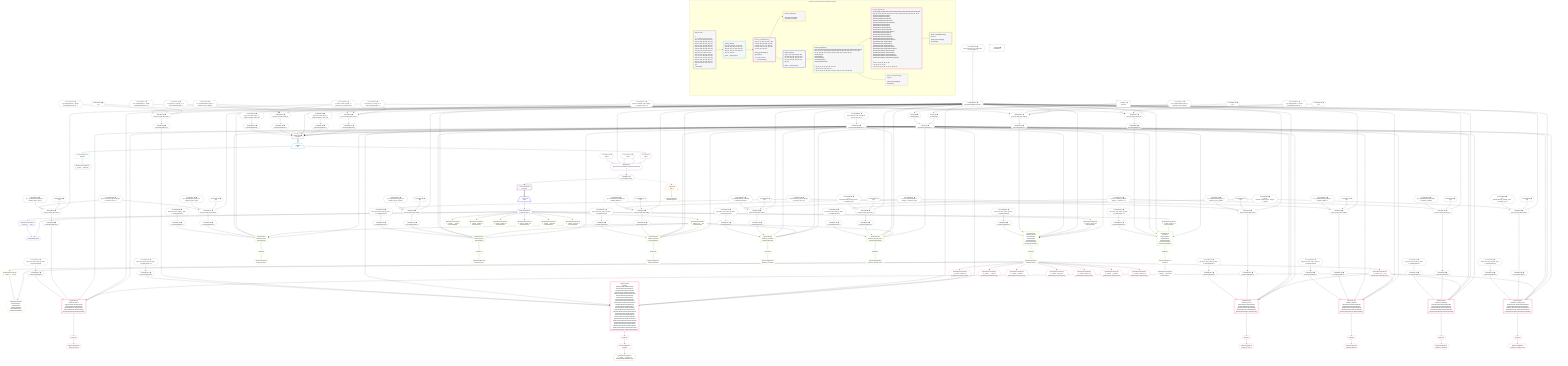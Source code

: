 %%{init: {'themeVariables': { 'fontSize': '12px'}}}%%
graph TD
    classDef path fill:#eee,stroke:#000,color:#000
    classDef plan fill:#fff,stroke-width:1px,color:#000
    classDef itemplan fill:#fff,stroke-width:2px,color:#000
    classDef unbatchedplan fill:#dff,stroke-width:1px,color:#000
    classDef sideeffectplan fill:#fcc,stroke-width:2px,color:#000
    classDef bucket fill:#f6f6f6,color:#000,stroke-width:2px,text-align:left


    %% plan dependencies
    PgSelect6[["PgSelect[6∈0] ➊<br />ᐸpeopleᐳ"]]:::plan
    Object9{{"Object[9∈0] ➊<br />ᐸ{pgSettings,withPgClient}ᐳ"}}:::plan
    Lambda325{{"Lambda[325∈0] ➊<br />ᐸcalculateLimitAndOffsetSQLᐳ"}}:::plan
    Lambda512{{"Lambda[512∈0] ➊<br />ᐸcalculateOrderBySQLᐳ"}}:::plan
    Lambda517{{"Lambda[517∈0] ➊<br />ᐸcalculateOrderBySQLᐳ"}}:::plan
    Lambda322{{"Lambda[322∈0] ➊<br />ᐸcalculateShouldReverseOrderᐳ"}}:::plan
    Lambda531{{"Lambda[531∈0] ➊<br />ᐸcalculateOrderBySQLᐳ"}}:::plan
    Lambda536{{"Lambda[536∈0] ➊<br />ᐸcalculateOrderBySQLᐳ"}}:::plan
    Object9 & Lambda325 & Lambda512 & Lambda517 & Lambda322 & Lambda325 & Lambda531 & Lambda536 --> PgSelect6
    Object329{{"Object[329∈0] ➊<br />ᐸ{reverse,orders,alias,codec}ᐳ"}}:::plan
    Constant326{{"Constant[326∈0] ➊<br />ᐸ[]ᐳ"}}:::plan
    Constant327{{"Constant[327∈0] ➊<br />ᐸ{ s: Symbol(relational_topics), n: 'relational_topics', [Symᐳ"}}:::plan
    Constant328{{"Constant[328∈0] ➊<br />ᐸ{ name: 'relational_topics', sqlType: { t: 'interfaces_and_uᐳ"}}:::plan
    Lambda322 & Constant326 & Constant327 & Constant328 --> Object329
    Object343{{"Object[343∈0] ➊<br />ᐸ{reverse,orders,alias,codec}ᐳ"}}:::plan
    Constant340{{"Constant[340∈0] ➊<br />ᐸ[]ᐳ"}}:::plan
    Constant341{{"Constant[341∈0] ➊<br />ᐸ{ s: Symbol(relational_posts), n: 'relational_posts', [Symboᐳ"}}:::plan
    Constant342{{"Constant[342∈0] ➊<br />ᐸ{ name: 'relational_posts', sqlType: { t: 'interfaces_and_unᐳ"}}:::plan
    Lambda322 & Constant340 & Constant341 & Constant342 --> Object343
    Object357{{"Object[357∈0] ➊<br />ᐸ{reverse,orders,alias,codec}ᐳ"}}:::plan
    Constant354{{"Constant[354∈0] ➊<br />ᐸ[]ᐳ"}}:::plan
    Constant355{{"Constant[355∈0] ➊<br />ᐸ{ s: Symbol(relational_dividers), n: 'relational_dividers', ᐳ"}}:::plan
    Constant356{{"Constant[356∈0] ➊<br />ᐸ{ name: 'relational_dividers', sqlType: { t: 'interfaces_andᐳ"}}:::plan
    Lambda322 & Constant354 & Constant355 & Constant356 --> Object357
    Object371{{"Object[371∈0] ➊<br />ᐸ{reverse,orders,alias,codec}ᐳ"}}:::plan
    Constant368{{"Constant[368∈0] ➊<br />ᐸ[]ᐳ"}}:::plan
    Constant369{{"Constant[369∈0] ➊<br />ᐸ{ s: Symbol(relational_checklists), n: 'relational_checklistᐳ"}}:::plan
    Constant370{{"Constant[370∈0] ➊<br />ᐸ{ name: 'relational_checklists', sqlType: { t: 'interfaces_aᐳ"}}:::plan
    Lambda322 & Constant368 & Constant369 & Constant370 --> Object371
    Object385{{"Object[385∈0] ➊<br />ᐸ{reverse,orders,alias,codec}ᐳ"}}:::plan
    Constant382{{"Constant[382∈0] ➊<br />ᐸ[]ᐳ"}}:::plan
    Constant383{{"Constant[383∈0] ➊<br />ᐸ{ s: Symbol(relational_checklist_items), n: 'relational_checᐳ"}}:::plan
    Constant384{{"Constant[384∈0] ➊<br />ᐸ{ name: 'relational_checklist_items', sqlType: { t: 'interfaᐳ"}}:::plan
    Lambda322 & Constant382 & Constant383 & Constant384 --> Object385
    Object399{{"Object[399∈0] ➊<br />ᐸ{reverse,orders,alias,codec}ᐳ"}}:::plan
    Constant396{{"Constant[396∈0] ➊<br />ᐸ[]ᐳ"}}:::plan
    Constant397{{"Constant[397∈0] ➊<br />ᐸ{ s: Symbol(relational_topics), n: 'relational_topics', [Symᐳ"}}:::plan
    Lambda322 & Constant396 & Constant397 & Constant328 --> Object399
    Object413{{"Object[413∈0] ➊<br />ᐸ{reverse,orders,alias,codec}ᐳ"}}:::plan
    Constant410{{"Constant[410∈0] ➊<br />ᐸ[]ᐳ"}}:::plan
    Constant411{{"Constant[411∈0] ➊<br />ᐸ{ s: Symbol(relational_posts), n: 'relational_posts', [Symboᐳ"}}:::plan
    Lambda322 & Constant410 & Constant411 & Constant342 --> Object413
    Object427{{"Object[427∈0] ➊<br />ᐸ{reverse,orders,alias,codec}ᐳ"}}:::plan
    Constant424{{"Constant[424∈0] ➊<br />ᐸ[]ᐳ"}}:::plan
    Constant425{{"Constant[425∈0] ➊<br />ᐸ{ s: Symbol(relational_dividers), n: 'relational_dividers', ᐳ"}}:::plan
    Lambda322 & Constant424 & Constant425 & Constant356 --> Object427
    Object441{{"Object[441∈0] ➊<br />ᐸ{reverse,orders,alias,codec}ᐳ"}}:::plan
    Constant438{{"Constant[438∈0] ➊<br />ᐸ[]ᐳ"}}:::plan
    Constant439{{"Constant[439∈0] ➊<br />ᐸ{ s: Symbol(relational_checklists), n: 'relational_checklistᐳ"}}:::plan
    Lambda322 & Constant438 & Constant439 & Constant370 --> Object441
    Object455{{"Object[455∈0] ➊<br />ᐸ{reverse,orders,alias,codec}ᐳ"}}:::plan
    Constant452{{"Constant[452∈0] ➊<br />ᐸ[]ᐳ"}}:::plan
    Constant453{{"Constant[453∈0] ➊<br />ᐸ{ s: Symbol(relational_checklist_items), n: 'relational_checᐳ"}}:::plan
    Lambda322 & Constant452 & Constant453 & Constant384 --> Object455
    Object469{{"Object[469∈0] ➊<br />ᐸ{reverse,orders,alias,codec}ᐳ"}}:::plan
    Constant466{{"Constant[466∈0] ➊<br />ᐸ[]ᐳ"}}:::plan
    Constant467{{"Constant[467∈0] ➊<br />ᐸ{ s: Symbol(people), n: 'people', [Symbol(pg-sql2-type-1)]: ᐳ"}}:::plan
    Constant468{{"Constant[468∈0] ➊<br />ᐸ{ name: 'people', sqlType: { t: 'interfaces_and_unions.peoplᐳ"}}:::plan
    Lambda322 & Constant466 & Constant467 & Constant468 --> Object469
    Object483{{"Object[483∈0] ➊<br />ᐸ{reverse,orders,alias,codec}ᐳ"}}:::plan
    Constant480{{"Constant[480∈0] ➊<br />ᐸ[]ᐳ"}}:::plan
    Constant481{{"Constant[481∈0] ➊<br />ᐸ{ s: Symbol(relational_items), n: 'relational_items', [Symboᐳ"}}:::plan
    Constant482{{"Constant[482∈0] ➊<br />ᐸ{ name: 'relational_items', sqlType: { t: 'interfaces_and_unᐳ"}}:::plan
    Lambda322 & Constant480 & Constant481 & Constant482 --> Object483
    Object497{{"Object[497∈0] ➊<br />ᐸ{reverse,orders,alias,codec}ᐳ"}}:::plan
    Constant494{{"Constant[494∈0] ➊<br />ᐸ[]ᐳ"}}:::plan
    Constant495{{"Constant[495∈0] ➊<br />ᐸ{ s: Symbol(people), n: 'people', [Symbol(pg-sql2-type-1)]: ᐳ"}}:::plan
    Lambda322 & Constant494 & Constant495 & Constant468 --> Object497
    Object511{{"Object[511∈0] ➊<br />ᐸ{reverse,orders,alias,codec}ᐳ"}}:::plan
    Constant508{{"Constant[508∈0] ➊<br />ᐸ[ { fragment: { n: [Array], f: 0, c: 266, [Symbol(pg-sql2-tyᐳ"}}:::plan
    Constant509{{"Constant[509∈0] ➊<br />ᐸ{ s: Symbol(relational_items), n: 'relational_items', [Symboᐳ"}}:::plan
    Lambda322 & Constant508 & Constant509 & Constant482 --> Object511
    Object530{{"Object[530∈0] ➊<br />ᐸ{reverse,orders,alias,codec}ᐳ"}}:::plan
    Constant527{{"Constant[527∈0] ➊<br />ᐸ[ { fragment: { n: [Array], f: 0, c: 1024, [Symbol(pg-sql2-tᐳ"}}:::plan
    Constant528{{"Constant[528∈0] ➊<br />ᐸ{ s: Symbol(people), n: 'people', [Symbol(pg-sql2-type-1)]: ᐳ"}}:::plan
    Lambda322 & Constant527 & Constant528 & Constant468 --> Object530
    Access7{{"Access[7∈0] ➊<br />ᐸ2.pgSettingsᐳ"}}:::plan
    Access8{{"Access[8∈0] ➊<br />ᐸ2.withPgClientᐳ"}}:::plan
    Access7 & Access8 --> Object9
    __Value2["__Value[2∈0] ➊<br />ᐸcontextᐳ"]:::plan
    __Value2 --> Access7
    __Value2 --> Access8
    Constant537{{"Constant[537∈0] ➊<br />ᐸ§{ first: null, last: null, cursorLower: null, cursorUpper: ᐳ"}}:::plan
    Constant537 --> Lambda322
    Constant538{{"Constant[538∈0] ➊<br />ᐸ§{ cursorLower: null, cursorUpper: null, first: null, last: ᐳ"}}:::plan
    Constant538 --> Lambda325
    Lambda330{{"Lambda[330∈0] ➊<br />ᐸcalculateOrderBySQLᐳ"}}:::plan
    Object329 --> Lambda330
    Lambda335{{"Lambda[335∈0] ➊<br />ᐸcalculateOrderBySQLᐳ"}}:::plan
    Constant539{{"Constant[539∈0] ➊<br />ᐸ§{ reverse: false, orders: [], alias: { s: Symbol(relationalᐳ"}}:::plan
    Constant539 --> Lambda335
    Lambda344{{"Lambda[344∈0] ➊<br />ᐸcalculateOrderBySQLᐳ"}}:::plan
    Object343 --> Lambda344
    Lambda349{{"Lambda[349∈0] ➊<br />ᐸcalculateOrderBySQLᐳ"}}:::plan
    Constant540{{"Constant[540∈0] ➊<br />ᐸ§{ reverse: false, orders: [], alias: { s: Symbol(relationalᐳ"}}:::plan
    Constant540 --> Lambda349
    Lambda358{{"Lambda[358∈0] ➊<br />ᐸcalculateOrderBySQLᐳ"}}:::plan
    Object357 --> Lambda358
    Lambda363{{"Lambda[363∈0] ➊<br />ᐸcalculateOrderBySQLᐳ"}}:::plan
    Constant541{{"Constant[541∈0] ➊<br />ᐸ§{ reverse: false, orders: [], alias: { s: Symbol(relationalᐳ"}}:::plan
    Constant541 --> Lambda363
    Lambda372{{"Lambda[372∈0] ➊<br />ᐸcalculateOrderBySQLᐳ"}}:::plan
    Object371 --> Lambda372
    Lambda377{{"Lambda[377∈0] ➊<br />ᐸcalculateOrderBySQLᐳ"}}:::plan
    Constant542{{"Constant[542∈0] ➊<br />ᐸ§{ reverse: false, orders: [], alias: { s: Symbol(relationalᐳ"}}:::plan
    Constant542 --> Lambda377
    Lambda386{{"Lambda[386∈0] ➊<br />ᐸcalculateOrderBySQLᐳ"}}:::plan
    Object385 --> Lambda386
    Lambda391{{"Lambda[391∈0] ➊<br />ᐸcalculateOrderBySQLᐳ"}}:::plan
    Constant543{{"Constant[543∈0] ➊<br />ᐸ§{ reverse: false, orders: [], alias: { s: Symbol(relationalᐳ"}}:::plan
    Constant543 --> Lambda391
    Lambda400{{"Lambda[400∈0] ➊<br />ᐸcalculateOrderBySQLᐳ"}}:::plan
    Object399 --> Lambda400
    Lambda405{{"Lambda[405∈0] ➊<br />ᐸcalculateOrderBySQLᐳ"}}:::plan
    Constant544{{"Constant[544∈0] ➊<br />ᐸ§{ reverse: false, orders: [], alias: { s: Symbol(relationalᐳ"}}:::plan
    Constant544 --> Lambda405
    Lambda414{{"Lambda[414∈0] ➊<br />ᐸcalculateOrderBySQLᐳ"}}:::plan
    Object413 --> Lambda414
    Lambda419{{"Lambda[419∈0] ➊<br />ᐸcalculateOrderBySQLᐳ"}}:::plan
    Constant545{{"Constant[545∈0] ➊<br />ᐸ§{ reverse: false, orders: [], alias: { s: Symbol(relationalᐳ"}}:::plan
    Constant545 --> Lambda419
    Lambda428{{"Lambda[428∈0] ➊<br />ᐸcalculateOrderBySQLᐳ"}}:::plan
    Object427 --> Lambda428
    Lambda433{{"Lambda[433∈0] ➊<br />ᐸcalculateOrderBySQLᐳ"}}:::plan
    Constant546{{"Constant[546∈0] ➊<br />ᐸ§{ reverse: false, orders: [], alias: { s: Symbol(relationalᐳ"}}:::plan
    Constant546 --> Lambda433
    Lambda442{{"Lambda[442∈0] ➊<br />ᐸcalculateOrderBySQLᐳ"}}:::plan
    Object441 --> Lambda442
    Lambda447{{"Lambda[447∈0] ➊<br />ᐸcalculateOrderBySQLᐳ"}}:::plan
    Constant547{{"Constant[547∈0] ➊<br />ᐸ§{ reverse: false, orders: [], alias: { s: Symbol(relationalᐳ"}}:::plan
    Constant547 --> Lambda447
    Lambda456{{"Lambda[456∈0] ➊<br />ᐸcalculateOrderBySQLᐳ"}}:::plan
    Object455 --> Lambda456
    Lambda461{{"Lambda[461∈0] ➊<br />ᐸcalculateOrderBySQLᐳ"}}:::plan
    Constant548{{"Constant[548∈0] ➊<br />ᐸ§{ reverse: false, orders: [], alias: { s: Symbol(relationalᐳ"}}:::plan
    Constant548 --> Lambda461
    Lambda470{{"Lambda[470∈0] ➊<br />ᐸcalculateOrderBySQLᐳ"}}:::plan
    Object469 --> Lambda470
    Lambda475{{"Lambda[475∈0] ➊<br />ᐸcalculateOrderBySQLᐳ"}}:::plan
    Constant549{{"Constant[549∈0] ➊<br />ᐸ§{ reverse: false, orders: [], alias: { s: Symbol(people), nᐳ"}}:::plan
    Constant549 --> Lambda475
    Lambda484{{"Lambda[484∈0] ➊<br />ᐸcalculateOrderBySQLᐳ"}}:::plan
    Object483 --> Lambda484
    Lambda489{{"Lambda[489∈0] ➊<br />ᐸcalculateOrderBySQLᐳ"}}:::plan
    Constant550{{"Constant[550∈0] ➊<br />ᐸ§{ reverse: false, orders: [], alias: { s: Symbol(relationalᐳ"}}:::plan
    Constant550 --> Lambda489
    Lambda498{{"Lambda[498∈0] ➊<br />ᐸcalculateOrderBySQLᐳ"}}:::plan
    Object497 --> Lambda498
    Lambda503{{"Lambda[503∈0] ➊<br />ᐸcalculateOrderBySQLᐳ"}}:::plan
    Constant551{{"Constant[551∈0] ➊<br />ᐸ§{ reverse: false, orders: [], alias: { s: Symbol(people), nᐳ"}}:::plan
    Constant551 --> Lambda503
    Object511 --> Lambda512
    Constant552{{"Constant[552∈0] ➊<br />ᐸ§{ reverse: false, orders: [ { fragment: [Object], codec: [Oᐳ"}}:::plan
    Constant552 --> Lambda517
    Object530 --> Lambda531
    Constant553{{"Constant[553∈0] ➊<br />ᐸ§{ reverse: false, orders: [ { fragment: [Object], codec: [Oᐳ"}}:::plan
    Constant553 --> Lambda536
    __Value4["__Value[4∈0] ➊<br />ᐸrootValueᐳ"]:::plan
    Constant320{{"Constant[320∈0] ➊<br />ᐸnullᐳ"}}:::plan
    Constant323{{"Constant[323∈0] ➊<br />ᐸfalseᐳ"}}:::plan
    __Item10[/"__Item[10∈1]<br />ᐸ6ᐳ"\]:::itemplan
    PgSelect6 ==> __Item10
    PgSelectSingle11{{"PgSelectSingle[11∈1]<br />ᐸpeopleᐳ"}}:::plan
    __Item10 --> PgSelectSingle11
    Object521{{"Object[521∈2]<br />ᐸ{rows,first,last,shouldReverseOrder,fetchOneExtra}ᐳ"}}:::plan
    Access519{{"Access[519∈2]<br />ᐸ10.1ᐳ"}}:::plan
    Access519 & Constant320 & Constant320 & Lambda322 & Constant323 --> Object521
    PgClassExpression12{{"PgClassExpression[12∈2]<br />ᐸ__people__.”username”ᐳ"}}:::plan
    PgSelectSingle11 --> PgClassExpression12
    __ListTransform18[["__ListTransform[18∈2]<br />ᐸeach:14ᐳ"]]:::plan
    Lambda522{{"Lambda[522∈2]<br />ᐸreverseIfNecessaryᐳ"}}:::plan
    Lambda522 --> __ListTransform18
    __Item10 --> Access519
    Object521 --> Lambda522
    __Item19[/"__Item[19∈3]<br />ᐸ522ᐳ"\]:::itemplan
    Lambda522 -.-> __Item19
    PgSelectSingle20{{"PgSelectSingle[20∈3]<br />ᐸrelational_itemsᐳ"}}:::plan
    __Item19 --> PgSelectSingle20
    PgPolymorphic24{{"PgPolymorphic[24∈4]"}}:::plan
    PgSelectSingle22{{"PgSelectSingle[22∈4]<br />ᐸrelational_itemsᐳ"}}:::plan
    PgClassExpression23{{"PgClassExpression[23∈4]<br />ᐸ__relation...s__.”type”ᐳ"}}:::plan
    PgSelectSingle22 & PgClassExpression23 --> PgPolymorphic24
    __Item21[/"__Item[21∈4]<br />ᐸ18ᐳ"\]:::itemplan
    __ListTransform18 ==> __Item21
    __Item21 --> PgSelectSingle22
    PgSelectSingle22 --> PgClassExpression23
    PgSelect26[["PgSelect[26∈5]<br />ᐸrelational_topicsᐳ<br />ᐳRelationalTopic"]]:::plan
    PgClassExpression25{{"PgClassExpression[25∈5]<br />ᐸ__relation...ems__.”id”ᐳ<br />ᐳRelationalTopic"}}:::plan
    Object9 & PgClassExpression25 & Lambda322 & Lambda325 & Lambda330 & Lambda335 --> PgSelect26
    PgSelect33[["PgSelect[33∈5]<br />ᐸrelational_itemsᐳ<br />ᐳRelationalTopic<br />ᐳRelationalPost<br />ᐳRelationalDivider<br />ᐳRelationalChecklist<br />ᐳRelationalChecklistItem"]]:::plan
    PgClassExpression32{{"PgClassExpression[32∈5]<br />ᐸ__relation...parent_id”ᐳ<br />ᐳRelationalTopic"}}:::plan
    Object9 & PgClassExpression32 & Lambda322 & Lambda325 & Lambda484 & Lambda489 --> PgSelect33
    PgSelect94[["PgSelect[94∈5]<br />ᐸpeopleᐳ<br />ᐳRelationalTopic<br />ᐳRelationalPost<br />ᐳRelationalDivider<br />ᐳRelationalChecklist<br />ᐳRelationalChecklistItem"]]:::plan
    PgClassExpression93{{"PgClassExpression[93∈5]<br />ᐸ__relation...author_id”ᐳ<br />ᐳRelationalTopic"}}:::plan
    Object9 & PgClassExpression93 & Lambda322 & Lambda325 & Lambda498 & Lambda503 --> PgSelect94
    PgSelect104[["PgSelect[104∈5]<br />ᐸrelational_postsᐳ<br />ᐳRelationalPost"]]:::plan
    Object9 & PgClassExpression25 & Lambda322 & Lambda325 & Lambda344 & Lambda349 --> PgSelect104
    PgSelect158[["PgSelect[158∈5]<br />ᐸrelational_dividersᐳ<br />ᐳRelationalDivider"]]:::plan
    Object9 & PgClassExpression25 & Lambda322 & Lambda325 & Lambda358 & Lambda363 --> PgSelect158
    PgSelect212[["PgSelect[212∈5]<br />ᐸrelational_checklistsᐳ<br />ᐳRelationalChecklist"]]:::plan
    Object9 & PgClassExpression25 & Lambda322 & Lambda325 & Lambda372 & Lambda377 --> PgSelect212
    PgSelect266[["PgSelect[266∈5]<br />ᐸrelational_checklist_itemsᐳ<br />ᐳRelationalChecklistItem"]]:::plan
    Object9 & PgClassExpression25 & Lambda322 & Lambda325 & Lambda386 & Lambda391 --> PgSelect266
    PgPolymorphic38{{"PgPolymorphic[38∈5]<br />ᐳRelationalTopic<br />ᐳRelationalPost<br />ᐳRelationalDivider<br />ᐳRelationalChecklist<br />ᐳRelationalChecklistItem"}}:::plan
    PgSelectSingle36{{"PgSelectSingle[36∈5]<br />ᐸrelational_itemsᐳ"}}:::plan
    PgClassExpression37{{"PgClassExpression[37∈5]<br />ᐸ__relation...s__.”type”ᐳ"}}:::plan
    PgSelectSingle36 & PgClassExpression37 --> PgPolymorphic38
    PgSelectSingle22 --> PgClassExpression25
    First30{{"First[30∈5]"}}:::plan
    PgSelect26 --> First30
    PgSelectSingle31{{"PgSelectSingle[31∈5]<br />ᐸrelational_topicsᐳ"}}:::plan
    First30 --> PgSelectSingle31
    PgSelectSingle22 --> PgClassExpression32
    First35{{"First[35∈5]"}}:::plan
    PgSelect33 --> First35
    First35 --> PgSelectSingle36
    PgSelectSingle36 --> PgClassExpression37
    PgClassExpression92{{"PgClassExpression[92∈5]<br />ᐸ__relation...__.”type2”ᐳ<br />ᐳRelationalTopic"}}:::plan
    PgSelectSingle22 --> PgClassExpression92
    PgSelectSingle22 --> PgClassExpression93
    First96{{"First[96∈5]"}}:::plan
    PgSelect94 --> First96
    PgSelectSingle97{{"PgSelectSingle[97∈5]<br />ᐸpeopleᐳ"}}:::plan
    First96 --> PgSelectSingle97
    PgClassExpression99{{"PgClassExpression[99∈5]<br />ᐸ__relation...”position”ᐳ<br />ᐳRelationalTopic"}}:::plan
    PgSelectSingle22 --> PgClassExpression99
    PgClassExpression100{{"PgClassExpression[100∈5]<br />ᐸ__relation...reated_at”ᐳ<br />ᐳRelationalTopic"}}:::plan
    PgSelectSingle22 --> PgClassExpression100
    PgClassExpression101{{"PgClassExpression[101∈5]<br />ᐸ__relation...pdated_at”ᐳ<br />ᐳRelationalTopic"}}:::plan
    PgSelectSingle22 --> PgClassExpression101
    PgClassExpression102{{"PgClassExpression[102∈5]<br />ᐸ__relation..._archived”ᐳ<br />ᐳRelationalTopic"}}:::plan
    PgSelectSingle22 --> PgClassExpression102
    PgClassExpression103{{"PgClassExpression[103∈5]<br />ᐸ__relation...chived_at”ᐳ<br />ᐳRelationalTopic"}}:::plan
    PgSelectSingle22 --> PgClassExpression103
    First106{{"First[106∈5]"}}:::plan
    PgSelect104 --> First106
    PgSelectSingle107{{"PgSelectSingle[107∈5]<br />ᐸrelational_postsᐳ"}}:::plan
    First106 --> PgSelectSingle107
    First160{{"First[160∈5]"}}:::plan
    PgSelect158 --> First160
    PgSelectSingle161{{"PgSelectSingle[161∈5]<br />ᐸrelational_dividersᐳ"}}:::plan
    First160 --> PgSelectSingle161
    First214{{"First[214∈5]"}}:::plan
    PgSelect212 --> First214
    PgSelectSingle215{{"PgSelectSingle[215∈5]<br />ᐸrelational_checklistsᐳ"}}:::plan
    First214 --> PgSelectSingle215
    First268{{"First[268∈5]"}}:::plan
    PgSelect266 --> First268
    PgSelectSingle269{{"PgSelectSingle[269∈5]<br />ᐸrelational_checklist_itemsᐳ"}}:::plan
    First268 --> PgSelectSingle269
    PgSelect40[["PgSelect[40∈6]<br />ᐸrelational_topicsᐳ<br />ᐳRelationalTopicᐳRelationalTopic<br />ᐳRelationalPostᐳRelationalTopic<br />ᐳRelationalDividerᐳRelationalTopic<br />ᐳRelationalChecklistᐳRelationalTopic<br />ᐳRelationalChecklistItemᐳRelationalTopic"]]:::plan
    PgClassExpression39{{"PgClassExpression[39∈6]<br />ᐸ__relation...ems__.”id”ᐳ<br />ᐳRelationalTopicᐳRelationalTopic"}}:::plan
    Object9 & PgClassExpression39 & Lambda322 & Lambda325 & Lambda400 & Lambda405 --> PgSelect40
    PgSelect49[["PgSelect[49∈6]<br />ᐸpeopleᐳ<br />ᐳRelationalTopicᐳRelationalTopic<br />ᐳRelationalTopicᐳRelationalPost<br />ᐳRelationalTopicᐳRelationalDivider<br />ᐳRelationalTopicᐳRelationalChecklist<br />ᐳRelationalTopicᐳRelationalChecklistItem<br />ᐳRelationalPostᐳRelationalTopic<br />ᐳRelationalPostᐳRelationalPost<br />ᐳRelationalPostᐳRelationalDivider<br />ᐳRelationalPostᐳRelationalChecklist<br />ᐳRelationalPostᐳRelationalChecklistItem<br />ᐳRelationalDividerᐳRelationalTopic<br />ᐳRelationalDividerᐳRelationalPost<br />ᐳRelationalDividerᐳRelationalDivider<br />ᐳRelationalDividerᐳRelationalChecklist<br />ᐳRelationalDividerᐳRelationalChecklistItem<br />ᐳRelationalChecklistᐳRelationalTopic<br />ᐳRelationalChecklistᐳRelationalPost<br />ᐳRelationalChecklistᐳRelationalDivider<br />ᐳRelationalChecklistᐳRelationalChecklist<br />ᐳRelationalChecklistᐳRelationalChecklistItem<br />ᐳRelationalChecklistItemᐳRelationalTopic<br />ᐳRelationalChecklistItemᐳRelationalPost<br />ᐳRelationalChecklistItemᐳRelationalDivider<br />ᐳRelationalChecklistItemᐳRelationalChecklist<br />ᐳRelationalChecklistItemᐳRelationalChecklistItem"]]:::plan
    PgClassExpression48{{"PgClassExpression[48∈6]<br />ᐸ__relation...author_id”ᐳ<br />ᐳRelationalTopicᐳRelationalTopic"}}:::plan
    Object9 & PgClassExpression48 & Lambda322 & Lambda325 & Lambda470 & Lambda475 --> PgSelect49
    PgSelect59[["PgSelect[59∈6]<br />ᐸrelational_postsᐳ<br />ᐳRelationalTopicᐳRelationalPost<br />ᐳRelationalPostᐳRelationalPost<br />ᐳRelationalDividerᐳRelationalPost<br />ᐳRelationalChecklistᐳRelationalPost<br />ᐳRelationalChecklistItemᐳRelationalPost"]]:::plan
    Object9 & PgClassExpression39 & Lambda322 & Lambda325 & Lambda414 & Lambda419 --> PgSelect59
    PgSelect67[["PgSelect[67∈6]<br />ᐸrelational_dividersᐳ<br />ᐳRelationalTopicᐳRelationalDivider<br />ᐳRelationalPostᐳRelationalDivider<br />ᐳRelationalDividerᐳRelationalDivider<br />ᐳRelationalChecklistᐳRelationalDivider<br />ᐳRelationalChecklistItemᐳRelationalDivider"]]:::plan
    Object9 & PgClassExpression39 & Lambda322 & Lambda325 & Lambda428 & Lambda433 --> PgSelect67
    PgSelect75[["PgSelect[75∈6]<br />ᐸrelational_checklistsᐳ<br />ᐳRelationalTopicᐳRelationalChecklist<br />ᐳRelationalPostᐳRelationalChecklist<br />ᐳRelationalDividerᐳRelationalChecklist<br />ᐳRelationalChecklistᐳRelationalChecklist<br />ᐳRelationalChecklistItemᐳRelationalChecklist"]]:::plan
    Object9 & PgClassExpression39 & Lambda322 & Lambda325 & Lambda442 & Lambda447 --> PgSelect75
    PgSelect83[["PgSelect[83∈6]<br />ᐸrelational_checklist_itemsᐳ<br />ᐳRelationalTopicᐳRelationalChecklistItem<br />ᐳRelationalPostᐳRelationalChecklistItem<br />ᐳRelationalDividerᐳRelationalChecklistItem<br />ᐳRelationalChecklistᐳRelationalChecklistItem<br />ᐳRelationalChecklistItemᐳRelationalChecklistItem"]]:::plan
    Object9 & PgClassExpression39 & Lambda322 & Lambda325 & Lambda456 & Lambda461 --> PgSelect83
    PgSelectSingle36 --> PgClassExpression39
    First44{{"First[44∈6]"}}:::plan
    PgSelect40 --> First44
    PgSelectSingle45{{"PgSelectSingle[45∈6]<br />ᐸrelational_topicsᐳ"}}:::plan
    First44 --> PgSelectSingle45
    PgClassExpression47{{"PgClassExpression[47∈6]<br />ᐸ__relation...__.”type2”ᐳ<br />ᐳRelationalTopicᐳRelationalTopic"}}:::plan
    PgSelectSingle36 --> PgClassExpression47
    PgSelectSingle36 --> PgClassExpression48
    First51{{"First[51∈6]"}}:::plan
    PgSelect49 --> First51
    PgSelectSingle52{{"PgSelectSingle[52∈6]<br />ᐸpeopleᐳ"}}:::plan
    First51 --> PgSelectSingle52
    PgClassExpression54{{"PgClassExpression[54∈6]<br />ᐸ__relation...”position”ᐳ<br />ᐳRelationalTopicᐳRelationalTopic"}}:::plan
    PgSelectSingle36 --> PgClassExpression54
    PgClassExpression55{{"PgClassExpression[55∈6]<br />ᐸ__relation...reated_at”ᐳ<br />ᐳRelationalTopicᐳRelationalTopic"}}:::plan
    PgSelectSingle36 --> PgClassExpression55
    PgClassExpression56{{"PgClassExpression[56∈6]<br />ᐸ__relation...pdated_at”ᐳ<br />ᐳRelationalTopicᐳRelationalTopic"}}:::plan
    PgSelectSingle36 --> PgClassExpression56
    PgClassExpression57{{"PgClassExpression[57∈6]<br />ᐸ__relation..._archived”ᐳ<br />ᐳRelationalTopicᐳRelationalTopic"}}:::plan
    PgSelectSingle36 --> PgClassExpression57
    PgClassExpression58{{"PgClassExpression[58∈6]<br />ᐸ__relation...chived_at”ᐳ<br />ᐳRelationalTopicᐳRelationalTopic"}}:::plan
    PgSelectSingle36 --> PgClassExpression58
    First61{{"First[61∈6]"}}:::plan
    PgSelect59 --> First61
    PgSelectSingle62{{"PgSelectSingle[62∈6]<br />ᐸrelational_postsᐳ"}}:::plan
    First61 --> PgSelectSingle62
    First69{{"First[69∈6]"}}:::plan
    PgSelect67 --> First69
    PgSelectSingle70{{"PgSelectSingle[70∈6]<br />ᐸrelational_dividersᐳ"}}:::plan
    First69 --> PgSelectSingle70
    First77{{"First[77∈6]"}}:::plan
    PgSelect75 --> First77
    PgSelectSingle78{{"PgSelectSingle[78∈6]<br />ᐸrelational_checklistsᐳ"}}:::plan
    First77 --> PgSelectSingle78
    First85{{"First[85∈6]"}}:::plan
    PgSelect83 --> First85
    PgSelectSingle86{{"PgSelectSingle[86∈6]<br />ᐸrelational_checklist_itemsᐳ"}}:::plan
    First85 --> PgSelectSingle86
    PgClassExpression53{{"PgClassExpression[53∈7]<br />ᐸ__people__.”username”ᐳ<br />ᐳRelationalTopicᐳRelationalTopic"}}:::plan
    PgSelectSingle52 --> PgClassExpression53
    PgClassExpression98{{"PgClassExpression[98∈8]<br />ᐸ__people__.”username”ᐳ<br />ᐳRelationalTopic"}}:::plan
    PgSelectSingle97 --> PgClassExpression98

    %% define steps

    subgraph "Buckets for queries/interfaces-relational/nested-more"
    Bucket0("Bucket 0 (root)<br /><br />1: <br />ᐳ: 7, 8, 320, 323, 326, 327, 328, 340, 341, 342, 354, 355, 356, 368, 369, 370, 382, 383, 384, 396, 397, 410, 411, 424, 425, 438, 439, 452, 453, 466, 467, 468, 480, 481, 482, 494, 495, 508, 509, 527, 528, 537, 538, 539, 540, 541, 542, 543, 544, 545, 546, 547, 548, 549, 550, 551, 552, 553, 9, 322, 325, 329, 330, 335, 343, 344, 349, 357, 358, 363, 371, 372, 377, 385, 386, 391, 399, 400, 405, 413, 414, 419, 427, 428, 433, 441, 442, 447, 455, 456, 461, 469, 470, 475, 483, 484, 489, 497, 498, 503, 511, 512, 517, 530, 531, 536<br />2: PgSelect[6]"):::bucket
    classDef bucket0 stroke:#696969
    class Bucket0,__Value2,__Value4,PgSelect6,Access7,Access8,Object9,Constant320,Lambda322,Constant323,Lambda325,Constant326,Constant327,Constant328,Object329,Lambda330,Lambda335,Constant340,Constant341,Constant342,Object343,Lambda344,Lambda349,Constant354,Constant355,Constant356,Object357,Lambda358,Lambda363,Constant368,Constant369,Constant370,Object371,Lambda372,Lambda377,Constant382,Constant383,Constant384,Object385,Lambda386,Lambda391,Constant396,Constant397,Object399,Lambda400,Lambda405,Constant410,Constant411,Object413,Lambda414,Lambda419,Constant424,Constant425,Object427,Lambda428,Lambda433,Constant438,Constant439,Object441,Lambda442,Lambda447,Constant452,Constant453,Object455,Lambda456,Lambda461,Constant466,Constant467,Constant468,Object469,Lambda470,Lambda475,Constant480,Constant481,Constant482,Object483,Lambda484,Lambda489,Constant494,Constant495,Object497,Lambda498,Lambda503,Constant508,Constant509,Object511,Lambda512,Lambda517,Constant527,Constant528,Object530,Lambda531,Lambda536,Constant537,Constant538,Constant539,Constant540,Constant541,Constant542,Constant543,Constant544,Constant545,Constant546,Constant547,Constant548,Constant549,Constant550,Constant551,Constant552,Constant553 bucket0
    Bucket1("Bucket 1 (listItem)<br />Deps: 320, 322, 323, 9, 325, 330, 335, 484, 489, 498, 503, 344, 349, 358, 363, 372, 377, 386, 391, 400, 405, 470, 475, 414, 419, 428, 433, 442, 447, 456, 461<br /><br />ROOT __Item{1}ᐸ6ᐳ[10]"):::bucket
    classDef bucket1 stroke:#00bfff
    class Bucket1,__Item10,PgSelectSingle11 bucket1
    Bucket2("Bucket 2 (nullableBoundary)<br />Deps: 11, 10, 320, 322, 323, 9, 325, 330, 335, 484, 489, 498, 503, 344, 349, 358, 363, 372, 377, 386, 391, 400, 405, 470, 475, 414, 419, 428, 433, 442, 447, 456, 461<br /><br />ROOT PgSelectSingle{1}ᐸpeopleᐳ[11]<br />1: <br />ᐳ: 12, 519, 521, 522<br />2: __ListTransform[18]"):::bucket
    classDef bucket2 stroke:#7f007f
    class Bucket2,PgClassExpression12,__ListTransform18,Access519,Object521,Lambda522 bucket2
    Bucket3("Bucket 3 (subroutine)<br /><br />ROOT PgSelectSingle{3}ᐸrelational_itemsᐳ[20]"):::bucket
    classDef bucket3 stroke:#ffa500
    class Bucket3,__Item19,PgSelectSingle20 bucket3
    Bucket4("Bucket 4 (listItem)<br />Deps: 9, 322, 325, 330, 335, 484, 489, 498, 503, 344, 349, 358, 363, 372, 377, 386, 391, 400, 405, 470, 475, 414, 419, 428, 433, 442, 447, 456, 461<br /><br />ROOT __Item{4}ᐸ18ᐳ[21]"):::bucket
    classDef bucket4 stroke:#0000ff
    class Bucket4,__Item21,PgSelectSingle22,PgClassExpression23,PgPolymorphic24 bucket4
    Bucket5("Bucket 5 (polymorphic)<br />RelationalTopic,RelationalPost,RelationalDivider,RelationalChecklist,RelationalChecklistItem<br />Deps: 22, 9, 322, 325, 330, 335, 484, 489, 498, 503, 344, 349, 358, 363, 372, 377, 386, 391, 24, 400, 405, 470, 475, 414, 419, 428, 433, 442, 447, 456, 461, 23<br />ᐳRelationalTopic<br />ᐳRelationalPost<br />ᐳRelationalDivider<br />ᐳRelationalChecklist<br />ᐳRelationalChecklistItem<br /><br />1: <br />ᐳ: 25, 32, 92, 93, 99, 100, 101, 102, 103<br />2: 26, 33, 94, 104, 158, 212, 266<br />ᐳ: 30, 31, 35, 36, 37, 38, 96, 97, 106, 107, 160, 161, 214, 215, 268, 269"):::bucket
    classDef bucket5 stroke:#7fff00
    class Bucket5,PgClassExpression25,PgSelect26,First30,PgSelectSingle31,PgClassExpression32,PgSelect33,First35,PgSelectSingle36,PgClassExpression37,PgPolymorphic38,PgClassExpression92,PgClassExpression93,PgSelect94,First96,PgSelectSingle97,PgClassExpression99,PgClassExpression100,PgClassExpression101,PgClassExpression102,PgClassExpression103,PgSelect104,First106,PgSelectSingle107,PgSelect158,First160,PgSelectSingle161,PgSelect212,First214,PgSelectSingle215,PgSelect266,First268,PgSelectSingle269 bucket5
    Bucket6("Bucket 6 (polymorphic)<br />RelationalTopic,RelationalPost,RelationalDivider,RelationalChecklist,RelationalChecklistItem<br />Deps: 36, 9, 322, 325, 400, 405, 470, 475, 414, 419, 428, 433, 442, 447, 456, 461, 38, 37<br />ᐳRelationalTopicᐳRelationalTopic<br />ᐳRelationalTopicᐳRelationalPost<br />ᐳRelationalTopicᐳRelationalDivider<br />ᐳRelationalTopicᐳRelationalChecklist<br />ᐳRelationalTopicᐳRelationalChecklistItem<br />ᐳRelationalPostᐳRelationalTopic<br />ᐳRelationalPostᐳRelationalPost<br />ᐳRelationalPostᐳRelationalDivider<br />ᐳRelationalPostᐳRelationalChecklist<br />ᐳRelationalPostᐳRelationalChecklistItem<br />ᐳRelationalDividerᐳRelationalTopic<br />ᐳRelationalDividerᐳRelationalPost<br />ᐳRelationalDividerᐳRelationalDivider<br />ᐳRelationalDividerᐳRelationalChecklist<br />ᐳRelationalDividerᐳRelationalChecklistItem<br />ᐳRelationalChecklistᐳRelationalTopic<br />ᐳRelationalChecklistᐳRelationalPost<br />ᐳRelationalChecklistᐳRelationalDivider<br />ᐳRelationalChecklistᐳRelationalChecklist<br />ᐳRelationalChecklistᐳRelationalChecklistItem<br />ᐳRelationalChecklistItemᐳRelationalTopic<br />ᐳRelationalChecklistItemᐳRelationalPost<br />ᐳRelationalChecklistItemᐳRelationalDivider<br />ᐳRelationalChecklistItemᐳRelationalChecklist<br />ᐳRelationalChecklistItemᐳRelationalChecklistItem<br /><br />1: <br />ᐳ: 39, 47, 48, 54, 55, 56, 57, 58<br />2: 40, 49, 59, 67, 75, 83<br />ᐳ: 44, 45, 51, 52, 61, 62, 69, 70, 77, 78, 85, 86"):::bucket
    classDef bucket6 stroke:#ff1493
    class Bucket6,PgClassExpression39,PgSelect40,First44,PgSelectSingle45,PgClassExpression47,PgClassExpression48,PgSelect49,First51,PgSelectSingle52,PgClassExpression54,PgClassExpression55,PgClassExpression56,PgClassExpression57,PgClassExpression58,PgSelect59,First61,PgSelectSingle62,PgSelect67,First69,PgSelectSingle70,PgSelect75,First77,PgSelectSingle78,PgSelect83,First85,PgSelectSingle86 bucket6
    Bucket7("Bucket 7 (nullableBoundary)<br />Deps: 52<br /><br />ROOT PgSelectSingle{6}ᐸpeopleᐳ[52]"):::bucket
    classDef bucket7 stroke:#808000
    class Bucket7,PgClassExpression53 bucket7
    Bucket8("Bucket 8 (nullableBoundary)<br />Deps: 97<br /><br />ROOT PgSelectSingle{5}ᐸpeopleᐳ[97]"):::bucket
    classDef bucket8 stroke:#dda0dd
    class Bucket8,PgClassExpression98 bucket8
    Bucket0 --> Bucket1
    Bucket1 --> Bucket2
    Bucket2 --> Bucket3 & Bucket4
    Bucket4 --> Bucket5
    Bucket5 --> Bucket6 & Bucket8
    Bucket6 --> Bucket7
    end